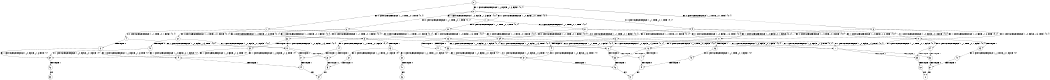 digraph BCG {
size = "7, 10.5";
center = TRUE;
node [shape = circle];
0 [peripheries = 2];
0 -> 1 [label = "EX !0 !ATOMIC_EXCH_BRANCH (1, +1, TRUE, +0, 1, TRUE) !{0, 1}"];
0 -> 2 [label = "EX !1 !ATOMIC_EXCH_BRANCH (1, +0, FALSE, +1, 3, FALSE) !{0, 1}"];
0 -> 3 [label = "EX !0 !ATOMIC_EXCH_BRANCH (1, +1, TRUE, +0, 1, TRUE) !{0, 1}"];
1 -> 4 [label = "EX !0 !ATOMIC_EXCH_BRANCH (1, +1, TRUE, +0, 1, FALSE) !{0, 1}"];
1 -> 5 [label = "EX !1 !ATOMIC_EXCH_BRANCH (1, +0, FALSE, +1, 3, TRUE) !{0, 1}"];
1 -> 6 [label = "EX !0 !ATOMIC_EXCH_BRANCH (1, +1, TRUE, +0, 1, FALSE) !{0, 1}"];
2 -> 7 [label = "EX !1 !ATOMIC_EXCH_BRANCH (1, +0, FALSE, +0, 1, TRUE) !{0, 1}"];
2 -> 8 [label = "EX !0 !ATOMIC_EXCH_BRANCH (1, +1, TRUE, +0, 1, TRUE) !{0, 1}"];
2 -> 9 [label = "EX !0 !ATOMIC_EXCH_BRANCH (1, +1, TRUE, +0, 1, TRUE) !{0, 1}"];
3 -> 10 [label = "EX !1 !ATOMIC_EXCH_BRANCH (1, +0, FALSE, +1, 3, TRUE) !{0, 1}"];
3 -> 6 [label = "EX !0 !ATOMIC_EXCH_BRANCH (1, +1, TRUE, +0, 1, FALSE) !{0, 1}"];
3 -> 11 [label = "EX !1 !ATOMIC_EXCH_BRANCH (1, +0, FALSE, +1, 3, TRUE) !{0, 1}"];
4 -> 12 [label = "EX !1 !ATOMIC_EXCH_BRANCH (1, +0, FALSE, +1, 3, TRUE) !{0, 1}"];
4 -> 13 [label = "TERMINATE !0"];
5 -> 14 [label = "EX !0 !ATOMIC_EXCH_BRANCH (1, +1, TRUE, +0, 1, FALSE) !{0, 1}"];
5 -> 15 [label = "TERMINATE !1"];
5 -> 16 [label = "EX !0 !ATOMIC_EXCH_BRANCH (1, +1, TRUE, +0, 1, FALSE) !{0, 1}"];
6 -> 17 [label = "EX !1 !ATOMIC_EXCH_BRANCH (1, +0, FALSE, +1, 3, TRUE) !{0, 1}"];
6 -> 18 [label = "EX !1 !ATOMIC_EXCH_BRANCH (1, +0, FALSE, +1, 3, TRUE) !{0, 1}"];
6 -> 19 [label = "TERMINATE !0"];
7 -> 2 [label = "EX !1 !ATOMIC_EXCH_BRANCH (1, +0, FALSE, +1, 3, FALSE) !{0, 1}"];
7 -> 20 [label = "EX !0 !ATOMIC_EXCH_BRANCH (1, +1, TRUE, +0, 1, TRUE) !{0, 1}"];
7 -> 21 [label = "EX !0 !ATOMIC_EXCH_BRANCH (1, +1, TRUE, +0, 1, TRUE) !{0, 1}"];
8 -> 22 [label = "EX !0 !ATOMIC_EXCH_BRANCH (1, +1, TRUE, +0, 1, FALSE) !{0, 1}"];
8 -> 5 [label = "EX !1 !ATOMIC_EXCH_BRANCH (1, +0, FALSE, +0, 1, FALSE) !{0, 1}"];
8 -> 23 [label = "EX !0 !ATOMIC_EXCH_BRANCH (1, +1, TRUE, +0, 1, FALSE) !{0, 1}"];
9 -> 10 [label = "EX !1 !ATOMIC_EXCH_BRANCH (1, +0, FALSE, +0, 1, FALSE) !{0, 1}"];
9 -> 23 [label = "EX !0 !ATOMIC_EXCH_BRANCH (1, +1, TRUE, +0, 1, FALSE) !{0, 1}"];
9 -> 11 [label = "EX !1 !ATOMIC_EXCH_BRANCH (1, +0, FALSE, +0, 1, FALSE) !{0, 1}"];
10 -> 24 [label = "EX !0 !ATOMIC_EXCH_BRANCH (1, +1, TRUE, +0, 1, FALSE) !{0, 1}"];
10 -> 25 [label = "TERMINATE !1"];
10 -> 16 [label = "EX !0 !ATOMIC_EXCH_BRANCH (1, +1, TRUE, +0, 1, FALSE) !{0, 1}"];
11 -> 16 [label = "EX !0 !ATOMIC_EXCH_BRANCH (1, +1, TRUE, +0, 1, FALSE) !{0, 1}"];
11 -> 26 [label = "TERMINATE !1"];
12 -> 27 [label = "TERMINATE !0"];
12 -> 28 [label = "TERMINATE !1"];
13 -> 29 [label = "EX !1 !ATOMIC_EXCH_BRANCH (1, +0, FALSE, +1, 3, TRUE) !{1}"];
13 -> 30 [label = "EX !1 !ATOMIC_EXCH_BRANCH (1, +0, FALSE, +1, 3, TRUE) !{1}"];
14 -> 27 [label = "TERMINATE !0"];
14 -> 28 [label = "TERMINATE !1"];
15 -> 31 [label = "EX !0 !ATOMIC_EXCH_BRANCH (1, +1, TRUE, +0, 1, FALSE) !{0}"];
15 -> 32 [label = "EX !0 !ATOMIC_EXCH_BRANCH (1, +1, TRUE, +0, 1, FALSE) !{0}"];
16 -> 33 [label = "TERMINATE !0"];
16 -> 34 [label = "TERMINATE !1"];
17 -> 35 [label = "TERMINATE !0"];
17 -> 36 [label = "TERMINATE !1"];
18 -> 33 [label = "TERMINATE !0"];
18 -> 34 [label = "TERMINATE !1"];
19 -> 37 [label = "EX !1 !ATOMIC_EXCH_BRANCH (1, +0, FALSE, +1, 3, TRUE) !{1}"];
20 -> 38 [label = "EX !0 !ATOMIC_EXCH_BRANCH (1, +1, TRUE, +0, 1, FALSE) !{0, 1}"];
20 -> 5 [label = "EX !1 !ATOMIC_EXCH_BRANCH (1, +0, FALSE, +1, 3, TRUE) !{0, 1}"];
20 -> 39 [label = "EX !0 !ATOMIC_EXCH_BRANCH (1, +1, TRUE, +0, 1, FALSE) !{0, 1}"];
21 -> 10 [label = "EX !1 !ATOMIC_EXCH_BRANCH (1, +0, FALSE, +1, 3, TRUE) !{0, 1}"];
21 -> 39 [label = "EX !0 !ATOMIC_EXCH_BRANCH (1, +1, TRUE, +0, 1, FALSE) !{0, 1}"];
21 -> 11 [label = "EX !1 !ATOMIC_EXCH_BRANCH (1, +0, FALSE, +1, 3, TRUE) !{0, 1}"];
22 -> 12 [label = "EX !1 !ATOMIC_EXCH_BRANCH (1, +0, FALSE, +0, 1, FALSE) !{0, 1}"];
22 -> 40 [label = "TERMINATE !0"];
23 -> 17 [label = "EX !1 !ATOMIC_EXCH_BRANCH (1, +0, FALSE, +0, 1, FALSE) !{0, 1}"];
23 -> 18 [label = "EX !1 !ATOMIC_EXCH_BRANCH (1, +0, FALSE, +0, 1, FALSE) !{0, 1}"];
23 -> 41 [label = "TERMINATE !0"];
24 -> 35 [label = "TERMINATE !0"];
24 -> 36 [label = "TERMINATE !1"];
25 -> 42 [label = "EX !0 !ATOMIC_EXCH_BRANCH (1, +1, TRUE, +0, 1, FALSE) !{0}"];
26 -> 43 [label = "EX !0 !ATOMIC_EXCH_BRANCH (1, +1, TRUE, +0, 1, FALSE) !{0}"];
27 -> 44 [label = "TERMINATE !1"];
28 -> 45 [label = "TERMINATE !0"];
29 -> 44 [label = "TERMINATE !1"];
30 -> 46 [label = "TERMINATE !1"];
31 -> 45 [label = "TERMINATE !0"];
32 -> 47 [label = "TERMINATE !0"];
33 -> 48 [label = "TERMINATE !1"];
34 -> 49 [label = "TERMINATE !0"];
35 -> 50 [label = "TERMINATE !1"];
36 -> 51 [label = "TERMINATE !0"];
37 -> 48 [label = "TERMINATE !1"];
38 -> 12 [label = "EX !1 !ATOMIC_EXCH_BRANCH (1, +0, FALSE, +1, 3, TRUE) !{0, 1}"];
38 -> 52 [label = "TERMINATE !0"];
39 -> 17 [label = "EX !1 !ATOMIC_EXCH_BRANCH (1, +0, FALSE, +1, 3, TRUE) !{0, 1}"];
39 -> 18 [label = "EX !1 !ATOMIC_EXCH_BRANCH (1, +0, FALSE, +1, 3, TRUE) !{0, 1}"];
39 -> 53 [label = "TERMINATE !0"];
40 -> 29 [label = "EX !1 !ATOMIC_EXCH_BRANCH (1, +0, FALSE, +0, 1, FALSE) !{1}"];
40 -> 30 [label = "EX !1 !ATOMIC_EXCH_BRANCH (1, +0, FALSE, +0, 1, FALSE) !{1}"];
41 -> 37 [label = "EX !1 !ATOMIC_EXCH_BRANCH (1, +0, FALSE, +0, 1, FALSE) !{1}"];
42 -> 51 [label = "TERMINATE !0"];
43 -> 49 [label = "TERMINATE !0"];
44 -> 54 [label = "exit"];
45 -> 54 [label = "exit"];
46 -> 55 [label = "exit"];
47 -> 56 [label = "exit"];
48 -> 57 [label = "exit"];
49 -> 57 [label = "exit"];
50 -> 58 [label = "exit"];
51 -> 58 [label = "exit"];
52 -> 29 [label = "EX !1 !ATOMIC_EXCH_BRANCH (1, +0, FALSE, +1, 3, TRUE) !{1}"];
52 -> 30 [label = "EX !1 !ATOMIC_EXCH_BRANCH (1, +0, FALSE, +1, 3, TRUE) !{1}"];
53 -> 37 [label = "EX !1 !ATOMIC_EXCH_BRANCH (1, +0, FALSE, +1, 3, TRUE) !{1}"];
}
